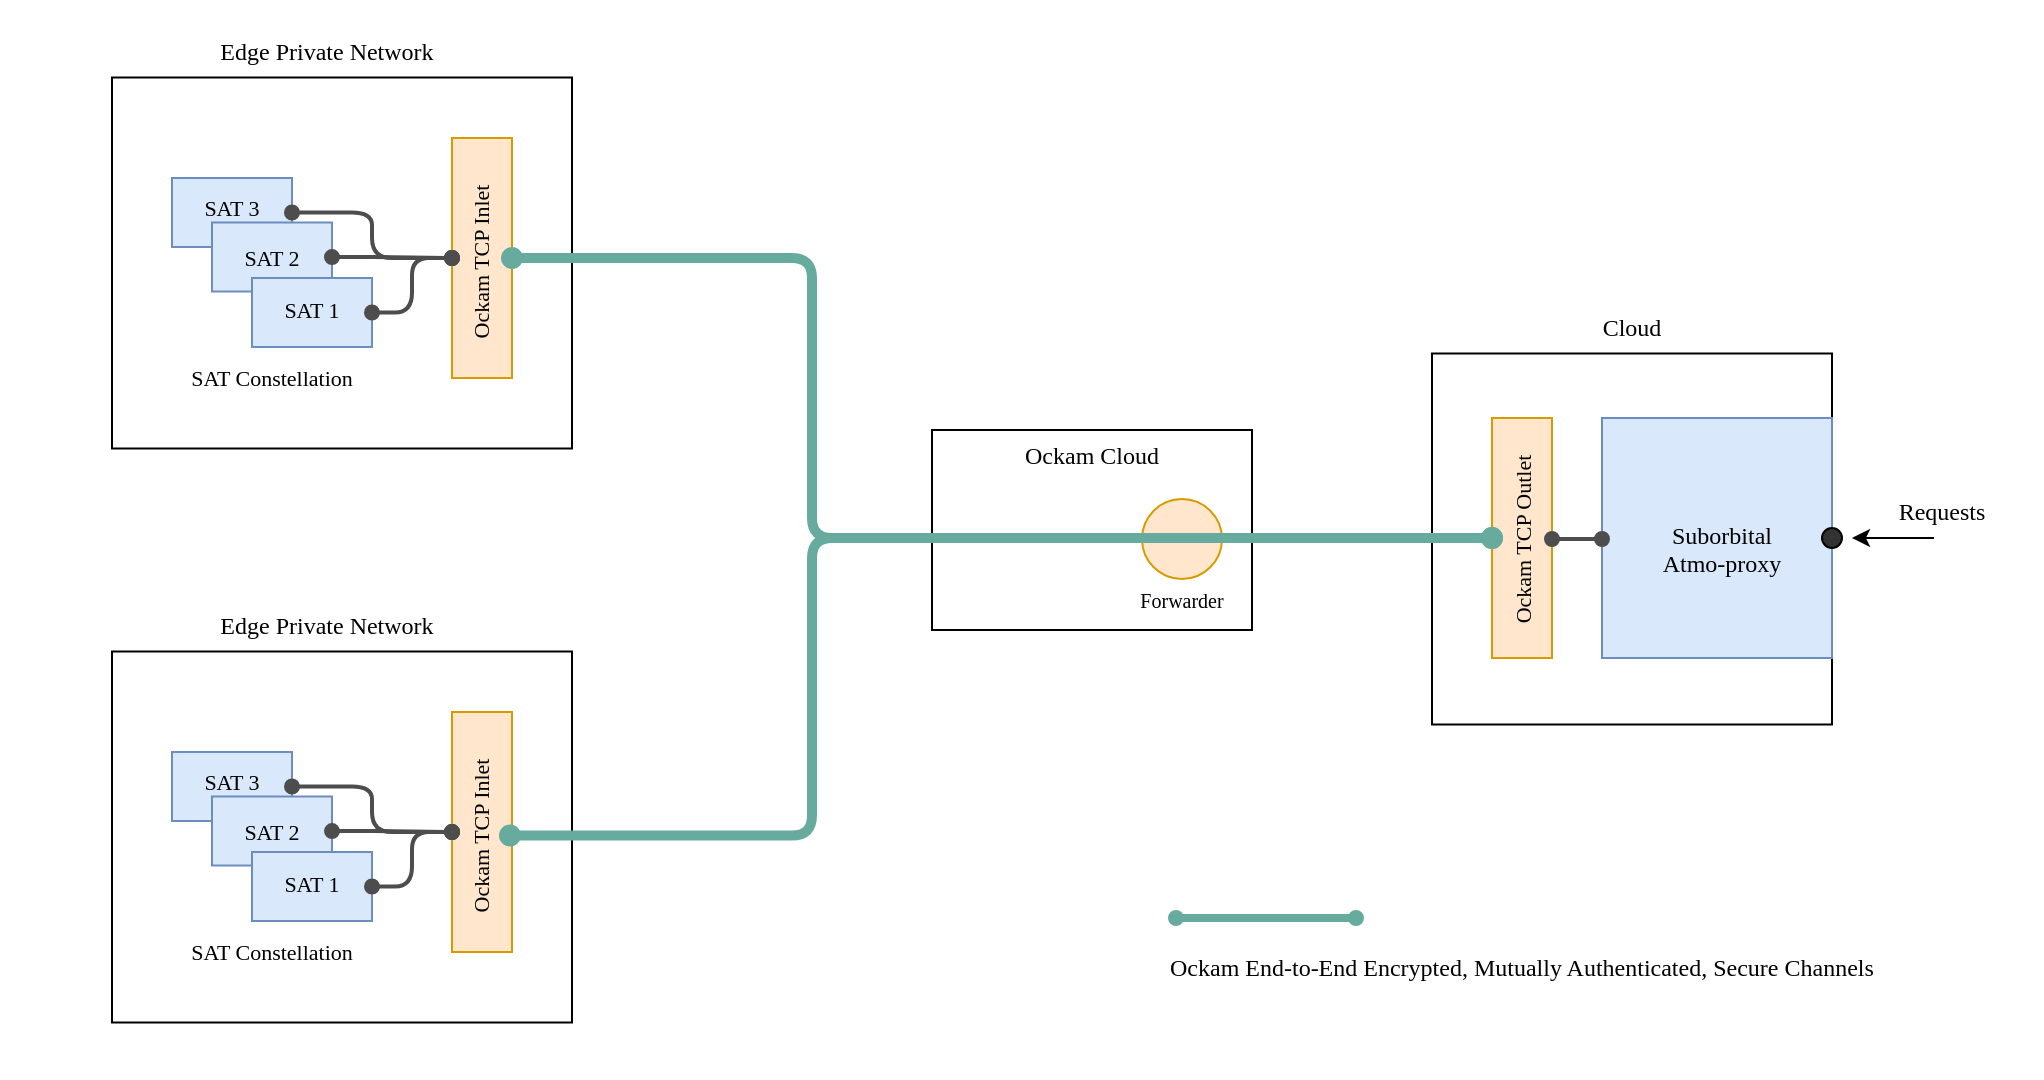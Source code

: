 <mxfile version="15.8.7" type="device"><diagram id="xy5q5J3yTkHpubjTnHIN" name="Page-1"><mxGraphModel dx="-274" dy="852" grid="1" gridSize="10" guides="1" tooltips="1" connect="1" arrows="1" fold="1" page="1" pageScale="1" pageWidth="1700" pageHeight="1100" math="0" shadow="0"><root><mxCell id="0"/><mxCell id="1" parent="0"/><mxCell id="Hzzxy5zYUkkuq_HmFjHp-1" value="" style="rounded=0;whiteSpace=wrap;html=1;fontFamily=Verdana;fontSize=10;strokeColor=none;sketch=0;movable=1;" parent="1" vertex="1"><mxGeometry x="1954.5" y="281" width="1011" height="539" as="geometry"/></mxCell><mxCell id="Hzzxy5zYUkkuq_HmFjHp-58" value="" style="rounded=0;whiteSpace=wrap;html=1;fontFamily=Verdana;" parent="1" vertex="1"><mxGeometry x="2670" y="457.75" width="200" height="185.5" as="geometry"/></mxCell><mxCell id="Hzzxy5zYUkkuq_HmFjHp-2" value="" style="rounded=0;whiteSpace=wrap;html=1;fontFamily=Verdana;" parent="1" vertex="1"><mxGeometry x="2010" y="319.75" width="230" height="185.5" as="geometry"/></mxCell><mxCell id="Hzzxy5zYUkkuq_HmFjHp-5" value="" style="rounded=0;whiteSpace=wrap;html=1;fontFamily=Verdana;" parent="1" vertex="1"><mxGeometry x="2420" y="496" width="160" height="100" as="geometry"/></mxCell><mxCell id="Hzzxy5zYUkkuq_HmFjHp-8" value="" style="rounded=0;whiteSpace=wrap;html=1;fillColor=#ffe6cc;strokeColor=#d79b00;fontFamily=Verdana;" parent="1" vertex="1"><mxGeometry x="2180" y="350" width="30" height="120" as="geometry"/></mxCell><mxCell id="Hzzxy5zYUkkuq_HmFjHp-9" value="" style="rounded=0;whiteSpace=wrap;html=1;fillColor=#ffe6cc;strokeColor=#d79b00;fontFamily=Verdana;" parent="1" vertex="1"><mxGeometry x="2700" y="490" width="30" height="120" as="geometry"/></mxCell><mxCell id="Hzzxy5zYUkkuq_HmFjHp-14" style="edgeStyle=orthogonalEdgeStyle;rounded=1;orthogonalLoop=1;jettySize=auto;html=1;entryX=0;entryY=0.5;entryDx=0;entryDy=0;endArrow=oval;endFill=1;startArrow=oval;startFill=1;strokeWidth=5;strokeColor=#67AB9F;fontFamily=Verdana;" parent="1" source="Hzzxy5zYUkkuq_HmFjHp-8" target="Hzzxy5zYUkkuq_HmFjHp-9" edge="1"><mxGeometry relative="1" as="geometry"><Array as="points"><mxPoint x="2360" y="410"/><mxPoint x="2360" y="550"/></Array></mxGeometry></mxCell><mxCell id="Hzzxy5zYUkkuq_HmFjHp-17" value="&lt;font style=&quot;font-size: 12px&quot;&gt;Ockam Cloud&lt;/font&gt;" style="text;html=1;strokeColor=none;fillColor=none;align=center;verticalAlign=middle;whiteSpace=wrap;rounded=0;fontSize=16;fontFamily=Verdana;" parent="1" vertex="1"><mxGeometry x="2450" y="492.25" width="100" height="30" as="geometry"/></mxCell><mxCell id="Hzzxy5zYUkkuq_HmFjHp-19" value="&lt;font style=&quot;font-size: 12px&quot;&gt;Edge Private Network&lt;/font&gt;" style="text;html=1;strokeColor=none;fillColor=none;align=center;verticalAlign=middle;whiteSpace=wrap;rounded=0;fontSize=16;fontFamily=Verdana;" parent="1" vertex="1"><mxGeometry x="2040" y="289.75" width="155" height="30" as="geometry"/></mxCell><mxCell id="Hzzxy5zYUkkuq_HmFjHp-22" value="" style="rounded=0;whiteSpace=wrap;html=1;fillColor=#dae8fc;strokeColor=#6c8ebf;fontFamily=Verdana;" parent="1" vertex="1"><mxGeometry x="2040" y="370" width="60" height="34.5" as="geometry"/></mxCell><mxCell id="Hzzxy5zYUkkuq_HmFjHp-26" style="edgeStyle=orthogonalEdgeStyle;rounded=1;orthogonalLoop=1;jettySize=auto;html=1;entryX=1;entryY=0.5;entryDx=0;entryDy=0;fontFamily=Verdana;fontSize=12;startArrow=oval;startFill=1;endArrow=oval;endFill=1;strokeColor=#4D4D4D;strokeWidth=2;" parent="1" source="Hzzxy5zYUkkuq_HmFjHp-8" target="Hzzxy5zYUkkuq_HmFjHp-22" edge="1"><mxGeometry relative="1" as="geometry"/></mxCell><mxCell id="Hzzxy5zYUkkuq_HmFjHp-28" value="" style="rounded=0;whiteSpace=wrap;html=1;fillColor=#dae8fc;strokeColor=#6c8ebf;fontFamily=Verdana;" parent="1" vertex="1"><mxGeometry x="2060" y="392.25" width="60" height="34.5" as="geometry"/></mxCell><mxCell id="Hzzxy5zYUkkuq_HmFjHp-34" style="edgeStyle=orthogonalEdgeStyle;rounded=1;orthogonalLoop=1;jettySize=auto;html=1;entryX=0;entryY=0.5;entryDx=0;entryDy=0;fontFamily=Verdana;fontSize=12;startArrow=oval;startFill=1;endArrow=oval;endFill=1;strokeColor=#4D4D4D;strokeWidth=2;" parent="1" source="Hzzxy5zYUkkuq_HmFjHp-28" target="Hzzxy5zYUkkuq_HmFjHp-8" edge="1"><mxGeometry relative="1" as="geometry"/></mxCell><mxCell id="Hzzxy5zYUkkuq_HmFjHp-35" value="" style="rounded=0;whiteSpace=wrap;html=1;fillColor=#dae8fc;strokeColor=#6c8ebf;fontFamily=Verdana;" parent="1" vertex="1"><mxGeometry x="2080" y="420" width="60" height="34.5" as="geometry"/></mxCell><mxCell id="Hzzxy5zYUkkuq_HmFjHp-36" style="edgeStyle=orthogonalEdgeStyle;rounded=1;orthogonalLoop=1;jettySize=auto;html=1;entryX=0;entryY=0.5;entryDx=0;entryDy=0;fontFamily=Verdana;fontSize=12;startArrow=oval;startFill=1;endArrow=oval;endFill=1;strokeColor=#4D4D4D;strokeWidth=2;" parent="1" source="Hzzxy5zYUkkuq_HmFjHp-35" target="Hzzxy5zYUkkuq_HmFjHp-8" edge="1"><mxGeometry relative="1" as="geometry"/></mxCell><mxCell id="Hzzxy5zYUkkuq_HmFjHp-37" value="&lt;font style=&quot;font-size: 11px;&quot;&gt;SAT C&lt;/font&gt;&lt;font style=&quot;font-size: 11px;&quot;&gt;&lt;span style=&quot;font-size: 11px;&quot;&gt;onstellation&lt;/span&gt;&lt;/font&gt;" style="text;html=1;strokeColor=none;fillColor=none;align=center;verticalAlign=middle;whiteSpace=wrap;rounded=0;fontSize=11;fontFamily=Verdana;" parent="1" vertex="1"><mxGeometry x="2035" y="455" width="110" height="30" as="geometry"/></mxCell><mxCell id="Hzzxy5zYUkkuq_HmFjHp-38" value="Ockam TCP Inlet" style="text;html=1;strokeColor=none;fillColor=none;align=center;verticalAlign=middle;whiteSpace=wrap;rounded=0;fontSize=11;fontFamily=Verdana;rotation=-90;" parent="1" vertex="1"><mxGeometry x="2139" y="396.75" width="110" height="30" as="geometry"/></mxCell><mxCell id="Hzzxy5zYUkkuq_HmFjHp-40" value="&lt;span style=&quot;color: rgb(0, 0, 0); font-size: 11px; font-style: normal; font-weight: 400; letter-spacing: normal; text-indent: 0px; text-transform: none; word-spacing: 0px; display: inline; float: none;&quot;&gt;SAT 1&lt;/span&gt;" style="text;whiteSpace=wrap;html=1;fontSize=11;fontFamily=Verdana;align=center;fillColor=none;" parent="1" vertex="1"><mxGeometry x="2090" y="422.75" width="40" height="30" as="geometry"/></mxCell><mxCell id="Hzzxy5zYUkkuq_HmFjHp-41" value="&lt;span style=&quot;color: rgb(0, 0, 0); font-size: 11px; font-style: normal; font-weight: 400; letter-spacing: normal; text-indent: 0px; text-transform: none; word-spacing: 0px; display: inline; float: none;&quot;&gt;SAT 2&lt;/span&gt;" style="text;whiteSpace=wrap;html=1;fontSize=11;fontFamily=Verdana;align=center;fillColor=none;" parent="1" vertex="1"><mxGeometry x="2070" y="396.75" width="40" height="30" as="geometry"/></mxCell><mxCell id="Hzzxy5zYUkkuq_HmFjHp-42" value="&lt;span style=&quot;color: rgb(0, 0, 0); font-size: 11px; font-style: normal; font-weight: 400; letter-spacing: normal; text-indent: 0px; text-transform: none; word-spacing: 0px; display: inline; float: none;&quot;&gt;SAT 3&lt;/span&gt;" style="text;whiteSpace=wrap;html=1;fontSize=11;fontFamily=Verdana;align=center;fillColor=none;" parent="1" vertex="1"><mxGeometry x="2050" y="372.25" width="40" height="30" as="geometry"/></mxCell><mxCell id="Hzzxy5zYUkkuq_HmFjHp-43" value="" style="rounded=0;whiteSpace=wrap;html=1;fontFamily=Verdana;" parent="1" vertex="1"><mxGeometry x="2010" y="606.75" width="230" height="185.5" as="geometry"/></mxCell><mxCell id="Hzzxy5zYUkkuq_HmFjHp-44" value="" style="rounded=0;whiteSpace=wrap;html=1;fillColor=#ffe6cc;strokeColor=#d79b00;fontFamily=Verdana;" parent="1" vertex="1"><mxGeometry x="2180" y="637" width="30" height="120" as="geometry"/></mxCell><mxCell id="Hzzxy5zYUkkuq_HmFjHp-46" value="" style="rounded=0;whiteSpace=wrap;html=1;fillColor=#dae8fc;strokeColor=#6c8ebf;fontFamily=Verdana;" parent="1" vertex="1"><mxGeometry x="2040" y="657" width="60" height="34.5" as="geometry"/></mxCell><mxCell id="Hzzxy5zYUkkuq_HmFjHp-47" style="edgeStyle=orthogonalEdgeStyle;rounded=1;orthogonalLoop=1;jettySize=auto;html=1;entryX=1;entryY=0.5;entryDx=0;entryDy=0;fontFamily=Verdana;fontSize=12;startArrow=oval;startFill=1;endArrow=oval;endFill=1;strokeColor=#4D4D4D;strokeWidth=2;" parent="1" source="Hzzxy5zYUkkuq_HmFjHp-44" target="Hzzxy5zYUkkuq_HmFjHp-46" edge="1"><mxGeometry relative="1" as="geometry"/></mxCell><mxCell id="Hzzxy5zYUkkuq_HmFjHp-48" value="" style="rounded=0;whiteSpace=wrap;html=1;fillColor=#dae8fc;strokeColor=#6c8ebf;fontFamily=Verdana;" parent="1" vertex="1"><mxGeometry x="2060" y="679.25" width="60" height="34.5" as="geometry"/></mxCell><mxCell id="Hzzxy5zYUkkuq_HmFjHp-49" style="edgeStyle=orthogonalEdgeStyle;rounded=1;orthogonalLoop=1;jettySize=auto;html=1;entryX=0;entryY=0.5;entryDx=0;entryDy=0;fontFamily=Verdana;fontSize=12;startArrow=oval;startFill=1;endArrow=oval;endFill=1;strokeColor=#4D4D4D;strokeWidth=2;" parent="1" source="Hzzxy5zYUkkuq_HmFjHp-48" target="Hzzxy5zYUkkuq_HmFjHp-44" edge="1"><mxGeometry relative="1" as="geometry"/></mxCell><mxCell id="Hzzxy5zYUkkuq_HmFjHp-50" value="" style="rounded=0;whiteSpace=wrap;html=1;fillColor=#dae8fc;strokeColor=#6c8ebf;fontFamily=Verdana;" parent="1" vertex="1"><mxGeometry x="2080" y="707" width="60" height="34.5" as="geometry"/></mxCell><mxCell id="Hzzxy5zYUkkuq_HmFjHp-51" style="edgeStyle=orthogonalEdgeStyle;rounded=1;orthogonalLoop=1;jettySize=auto;html=1;entryX=0;entryY=0.5;entryDx=0;entryDy=0;fontFamily=Verdana;fontSize=12;startArrow=oval;startFill=1;endArrow=oval;endFill=1;strokeColor=#4D4D4D;strokeWidth=2;" parent="1" source="Hzzxy5zYUkkuq_HmFjHp-50" target="Hzzxy5zYUkkuq_HmFjHp-44" edge="1"><mxGeometry relative="1" as="geometry"/></mxCell><mxCell id="Hzzxy5zYUkkuq_HmFjHp-52" value="&lt;font style=&quot;font-size: 11px;&quot;&gt;SAT C&lt;/font&gt;&lt;font style=&quot;font-size: 11px;&quot;&gt;&lt;span style=&quot;font-size: 11px;&quot;&gt;onstellation&lt;/span&gt;&lt;/font&gt;" style="text;html=1;strokeColor=none;fillColor=none;align=center;verticalAlign=middle;whiteSpace=wrap;rounded=0;fontSize=11;fontFamily=Verdana;" parent="1" vertex="1"><mxGeometry x="2035" y="742" width="110" height="30" as="geometry"/></mxCell><mxCell id="Hzzxy5zYUkkuq_HmFjHp-53" value="Ockam TCP Inlet" style="text;html=1;strokeColor=none;fillColor=none;align=center;verticalAlign=middle;whiteSpace=wrap;rounded=0;fontSize=11;fontFamily=Verdana;rotation=-90;" parent="1" vertex="1"><mxGeometry x="2139" y="683.75" width="110" height="30" as="geometry"/></mxCell><mxCell id="Hzzxy5zYUkkuq_HmFjHp-54" value="&lt;span style=&quot;color: rgb(0, 0, 0); font-size: 11px; font-style: normal; font-weight: 400; letter-spacing: normal; text-indent: 0px; text-transform: none; word-spacing: 0px; display: inline; float: none;&quot;&gt;SAT 1&lt;/span&gt;" style="text;whiteSpace=wrap;html=1;fontSize=11;fontFamily=Verdana;align=center;fillColor=none;" parent="1" vertex="1"><mxGeometry x="2090" y="709.75" width="40" height="30" as="geometry"/></mxCell><mxCell id="Hzzxy5zYUkkuq_HmFjHp-55" value="&lt;span style=&quot;color: rgb(0, 0, 0); font-size: 11px; font-style: normal; font-weight: 400; letter-spacing: normal; text-indent: 0px; text-transform: none; word-spacing: 0px; display: inline; float: none;&quot;&gt;SAT 2&lt;/span&gt;" style="text;whiteSpace=wrap;html=1;fontSize=11;fontFamily=Verdana;align=center;fillColor=none;" parent="1" vertex="1"><mxGeometry x="2070" y="683.75" width="40" height="30" as="geometry"/></mxCell><mxCell id="Hzzxy5zYUkkuq_HmFjHp-56" value="&lt;span style=&quot;color: rgb(0, 0, 0); font-size: 11px; font-style: normal; font-weight: 400; letter-spacing: normal; text-indent: 0px; text-transform: none; word-spacing: 0px; display: inline; float: none;&quot;&gt;SAT 3&lt;/span&gt;" style="text;whiteSpace=wrap;html=1;fontSize=11;fontFamily=Verdana;align=center;fillColor=none;" parent="1" vertex="1"><mxGeometry x="2050" y="659.25" width="40" height="30" as="geometry"/></mxCell><mxCell id="Hzzxy5zYUkkuq_HmFjHp-65" value="" style="ellipse;whiteSpace=wrap;html=1;aspect=fixed;labelBackgroundColor=none;fontFamily=Verdana;fontSize=11;fillColor=#ffe6cc;strokeColor=#d79b00;" parent="1" vertex="1"><mxGeometry x="2525" y="530.5" width="40" height="40" as="geometry"/></mxCell><mxCell id="Hzzxy5zYUkkuq_HmFjHp-57" style="edgeStyle=orthogonalEdgeStyle;rounded=1;orthogonalLoop=1;jettySize=auto;html=1;endArrow=oval;endFill=1;startArrow=oval;startFill=1;strokeWidth=5;strokeColor=#67AB9F;exitX=0.5;exitY=1;exitDx=0;exitDy=0;fontFamily=Verdana;" parent="1" source="Hzzxy5zYUkkuq_HmFjHp-53" target="Hzzxy5zYUkkuq_HmFjHp-9" edge="1"><mxGeometry relative="1" as="geometry"><mxPoint x="2180" y="510" as="sourcePoint"/><mxPoint x="2670" y="649.5" as="targetPoint"/><Array as="points"><mxPoint x="2360" y="699"/><mxPoint x="2360" y="550"/></Array></mxGeometry></mxCell><mxCell id="Hzzxy5zYUkkuq_HmFjHp-60" value="Ockam TCP Outlet" style="text;html=1;strokeColor=none;fillColor=none;align=center;verticalAlign=middle;whiteSpace=wrap;rounded=0;fontSize=11;fontFamily=Verdana;rotation=-90;" parent="1" vertex="1"><mxGeometry x="2660" y="535.5" width="110" height="30" as="geometry"/></mxCell><mxCell id="Hzzxy5zYUkkuq_HmFjHp-62" value="" style="rounded=0;whiteSpace=wrap;html=1;fillColor=#dae8fc;strokeColor=#6c8ebf;fontFamily=Verdana;" parent="1" vertex="1"><mxGeometry x="2755" y="490" width="115" height="120" as="geometry"/></mxCell><mxCell id="Hzzxy5zYUkkuq_HmFjHp-63" value="&lt;span style=&quot;color: rgb(0, 0, 0); font-size: 12px; font-style: normal; font-weight: 400; letter-spacing: normal; text-indent: 0px; text-transform: none; word-spacing: 0px; display: inline; float: none;&quot;&gt;Suborbital&lt;br style=&quot;font-size: 12px;&quot;&gt;Atmo-proxy&lt;/span&gt;" style="text;whiteSpace=wrap;html=1;fontSize=12;fontFamily=Verdana;align=center;fillColor=none;" parent="1" vertex="1"><mxGeometry x="2755" y="535" width="120" height="30" as="geometry"/></mxCell><mxCell id="Hzzxy5zYUkkuq_HmFjHp-64" style="edgeStyle=orthogonalEdgeStyle;rounded=1;orthogonalLoop=1;jettySize=auto;html=1;entryX=0;entryY=0.5;entryDx=0;entryDy=0;fontFamily=Verdana;fontSize=12;startArrow=oval;startFill=1;endArrow=oval;endFill=1;strokeColor=#4D4D4D;strokeWidth=2;exitX=0.5;exitY=1;exitDx=0;exitDy=0;" parent="1" source="Hzzxy5zYUkkuq_HmFjHp-60" target="Hzzxy5zYUkkuq_HmFjHp-62" edge="1"><mxGeometry relative="1" as="geometry"><mxPoint x="2640" y="372.25" as="sourcePoint"/><mxPoint x="2680" y="344.95" as="targetPoint"/></mxGeometry></mxCell><mxCell id="Hzzxy5zYUkkuq_HmFjHp-68" value="&lt;span style=&quot;color: rgb(0, 0, 0); font-size: 10px; font-style: normal; font-weight: 400; letter-spacing: normal; text-indent: 0px; text-transform: none; word-spacing: 0px; display: inline; float: none;&quot;&gt;Forwarder&lt;/span&gt;" style="text;whiteSpace=wrap;html=1;fontSize=10;fontFamily=Verdana;align=center;verticalAlign=middle;" parent="1" vertex="1"><mxGeometry x="2510" y="566" width="70" height="30" as="geometry"/></mxCell><mxCell id="Hzzxy5zYUkkuq_HmFjHp-71" value="&lt;div style=&quot;font-size: 12px&quot;&gt;&lt;span style=&quot;font-size: 12px&quot;&gt;&lt;font style=&quot;font-size: 12px ; line-height: 130%&quot;&gt;Ockam End-to-End Encrypted, Mutually Authenticated, Secure Channels&lt;/font&gt;&lt;/span&gt;&lt;/div&gt;" style="text;whiteSpace=wrap;html=1;fontSize=12;fontFamily=Verdana;sketch=0;align=left;fontColor=#000000;" parent="1" vertex="1"><mxGeometry x="2537" y="751" width="370" height="20" as="geometry"/></mxCell><mxCell id="Hzzxy5zYUkkuq_HmFjHp-72" value="" style="endArrow=oval;html=1;fontFamily=Verdana;strokeWidth=4;startArrow=oval;startFill=1;endFill=1;exitX=0.415;exitY=1.003;exitDx=0;exitDy=0;exitPerimeter=0;fillColor=#f8cecc;endSize=4;startSize=4;strokeColor=#67AB9F;sketch=0;" parent="1" edge="1"><mxGeometry x="2502.74" y="765" width="50" height="50" as="geometry"><mxPoint x="2542" y="740" as="sourcePoint"/><mxPoint x="2632" y="740" as="targetPoint"/></mxGeometry></mxCell><mxCell id="CvwzJpBjsktQ3khuqC40-1" value="" style="ellipse;whiteSpace=wrap;html=1;aspect=fixed;fillColor=#333333;" vertex="1" parent="1"><mxGeometry x="2865" y="545" width="10" height="10" as="geometry"/></mxCell><mxCell id="CvwzJpBjsktQ3khuqC40-3" value="" style="endArrow=classic;html=1;rounded=0;" edge="1" parent="1"><mxGeometry width="50" height="50" relative="1" as="geometry"><mxPoint x="2921" y="550" as="sourcePoint"/><mxPoint x="2880" y="550" as="targetPoint"/></mxGeometry></mxCell><mxCell id="CvwzJpBjsktQ3khuqC40-4" value="&lt;font style=&quot;font-size: 12px&quot;&gt;Requests&lt;/font&gt;" style="text;html=1;strokeColor=none;fillColor=none;align=center;verticalAlign=middle;whiteSpace=wrap;rounded=0;fontSize=16;fontFamily=Verdana;" vertex="1" parent="1"><mxGeometry x="2875" y="520" width="100" height="30" as="geometry"/></mxCell><mxCell id="CvwzJpBjsktQ3khuqC40-6" value="&lt;font style=&quot;font-size: 12px&quot;&gt;Cloud&lt;/font&gt;" style="text;html=1;strokeColor=none;fillColor=none;align=center;verticalAlign=middle;whiteSpace=wrap;rounded=0;fontSize=16;fontFamily=Verdana;" vertex="1" parent="1"><mxGeometry x="2720" y="428" width="100" height="30" as="geometry"/></mxCell><mxCell id="CvwzJpBjsktQ3khuqC40-7" value="&lt;font style=&quot;font-size: 12px&quot;&gt;Edge Private Network&lt;/font&gt;" style="text;html=1;strokeColor=none;fillColor=none;align=center;verticalAlign=middle;whiteSpace=wrap;rounded=0;fontSize=16;fontFamily=Verdana;" vertex="1" parent="1"><mxGeometry x="2040" y="576.75" width="155" height="30" as="geometry"/></mxCell></root></mxGraphModel></diagram></mxfile>